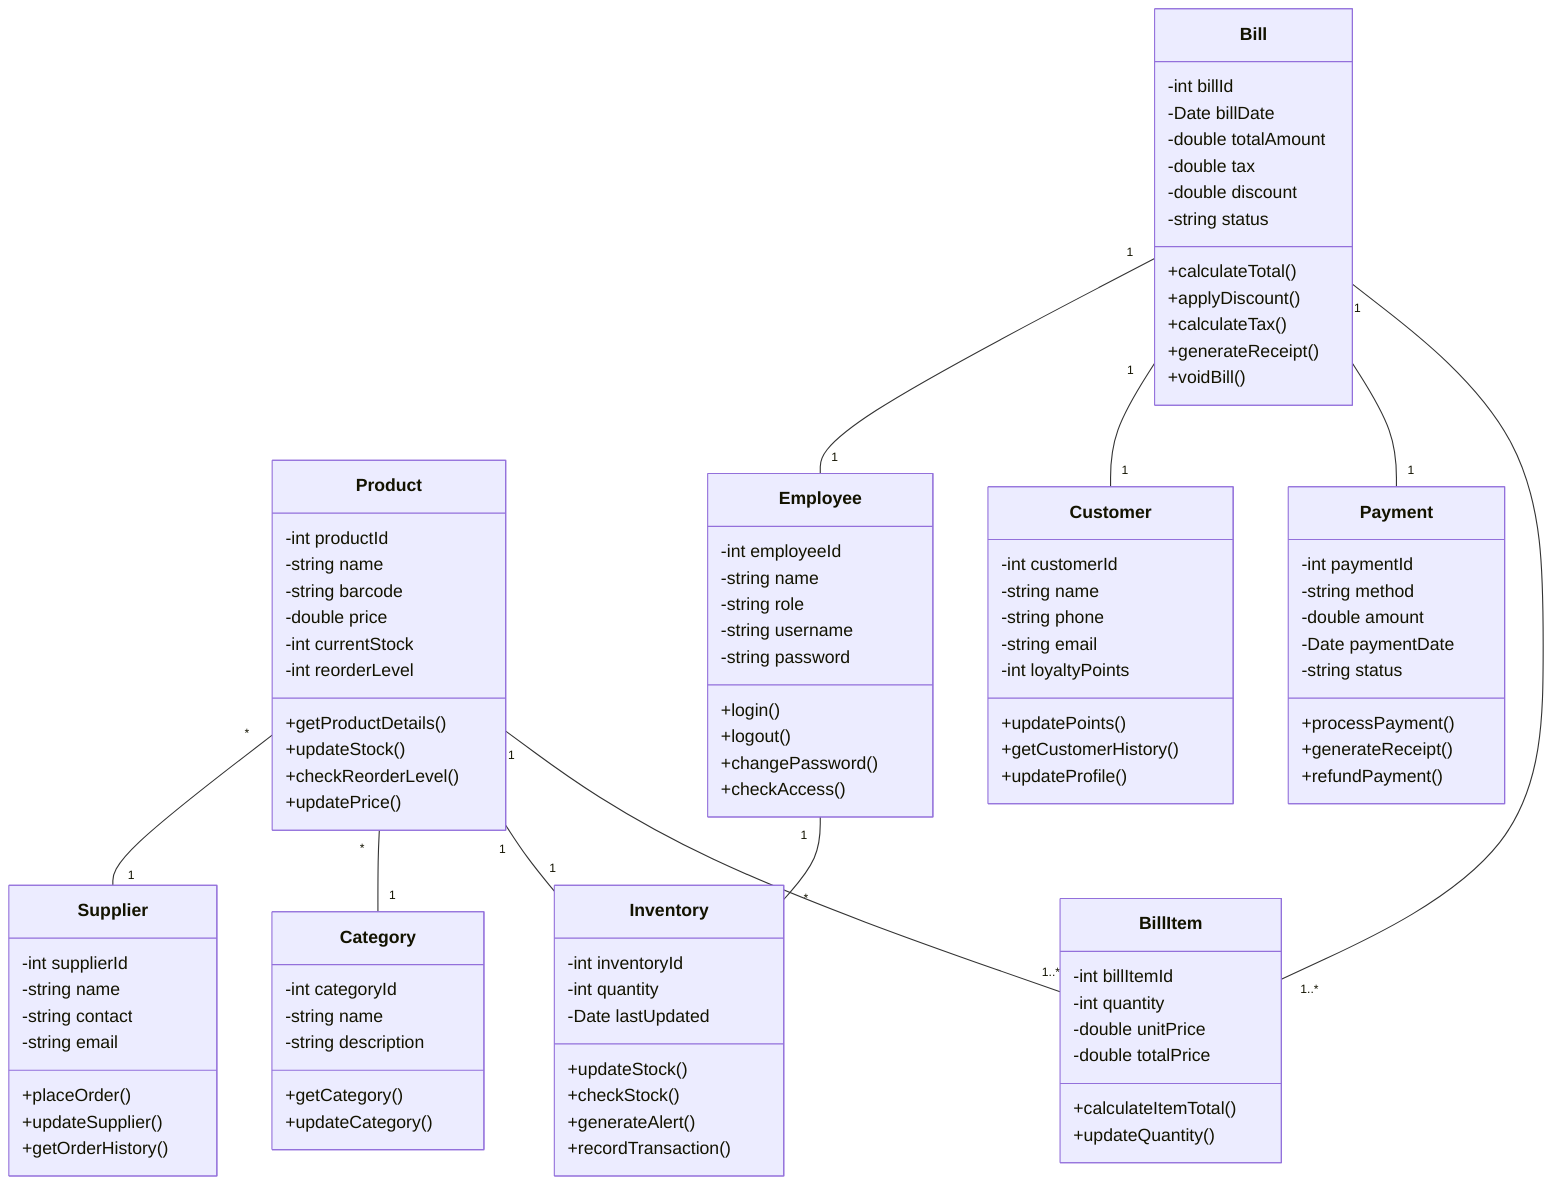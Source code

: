 classDiagram
    class Product {
        -int productId
        -string name
        -string barcode
        -double price
        -int currentStock
        -int reorderLevel
        +getProductDetails()
        +updateStock()
        +checkReorderLevel()
        +updatePrice()
    }

    class Category {
        -int categoryId
        -string name
        -string description
        +getCategory()
        +updateCategory()
    }

    class Bill {
        -int billId
        -Date billDate
        -double totalAmount
        -double tax
        -double discount
        -string status
        +calculateTotal()
        +applyDiscount()
        +calculateTax()
        +generateReceipt()
        +voidBill()
    }

    class BillItem {
        -int billItemId
        -int quantity
        -double unitPrice
        -double totalPrice
        +calculateItemTotal()
        +updateQuantity()
    }

    class Customer {
        -int customerId
        -string name
        -string phone
        -string email
        -int loyaltyPoints
        +updatePoints()
        +getCustomerHistory()
        +updateProfile()
    }

    class Payment {
        -int paymentId
        -string method
        -double amount
        -Date paymentDate
        -string status
        +processPayment()
        +generateReceipt()
        +refundPayment()
    }

    class Employee {
        -int employeeId
        -string name
        -string role
        -string username
        -string password
        +login()
        +logout()
        +changePassword()
        +checkAccess()
    }

    class Inventory {
        -int inventoryId
        -int quantity
        -Date lastUpdated
        +updateStock()
        +checkStock()
        +generateAlert()
        +recordTransaction()
    }

    class Supplier {
        -int supplierId
        -string name
        -string contact
        -string email
        +placeOrder()
        +updateSupplier()
        +getOrderHistory()
    }

    Product "1" -- "1..*" BillItem
    Product "1" -- "1" Inventory
    Product "*" -- "1" Category
    Product "*" -- "1" Supplier
    Bill "1" -- "1..*" BillItem
    Bill "1" -- "1" Payment
    Bill "1" -- "1" Customer
    Bill "1" -- "1" Employee
    Employee "1" -- "*" Inventory